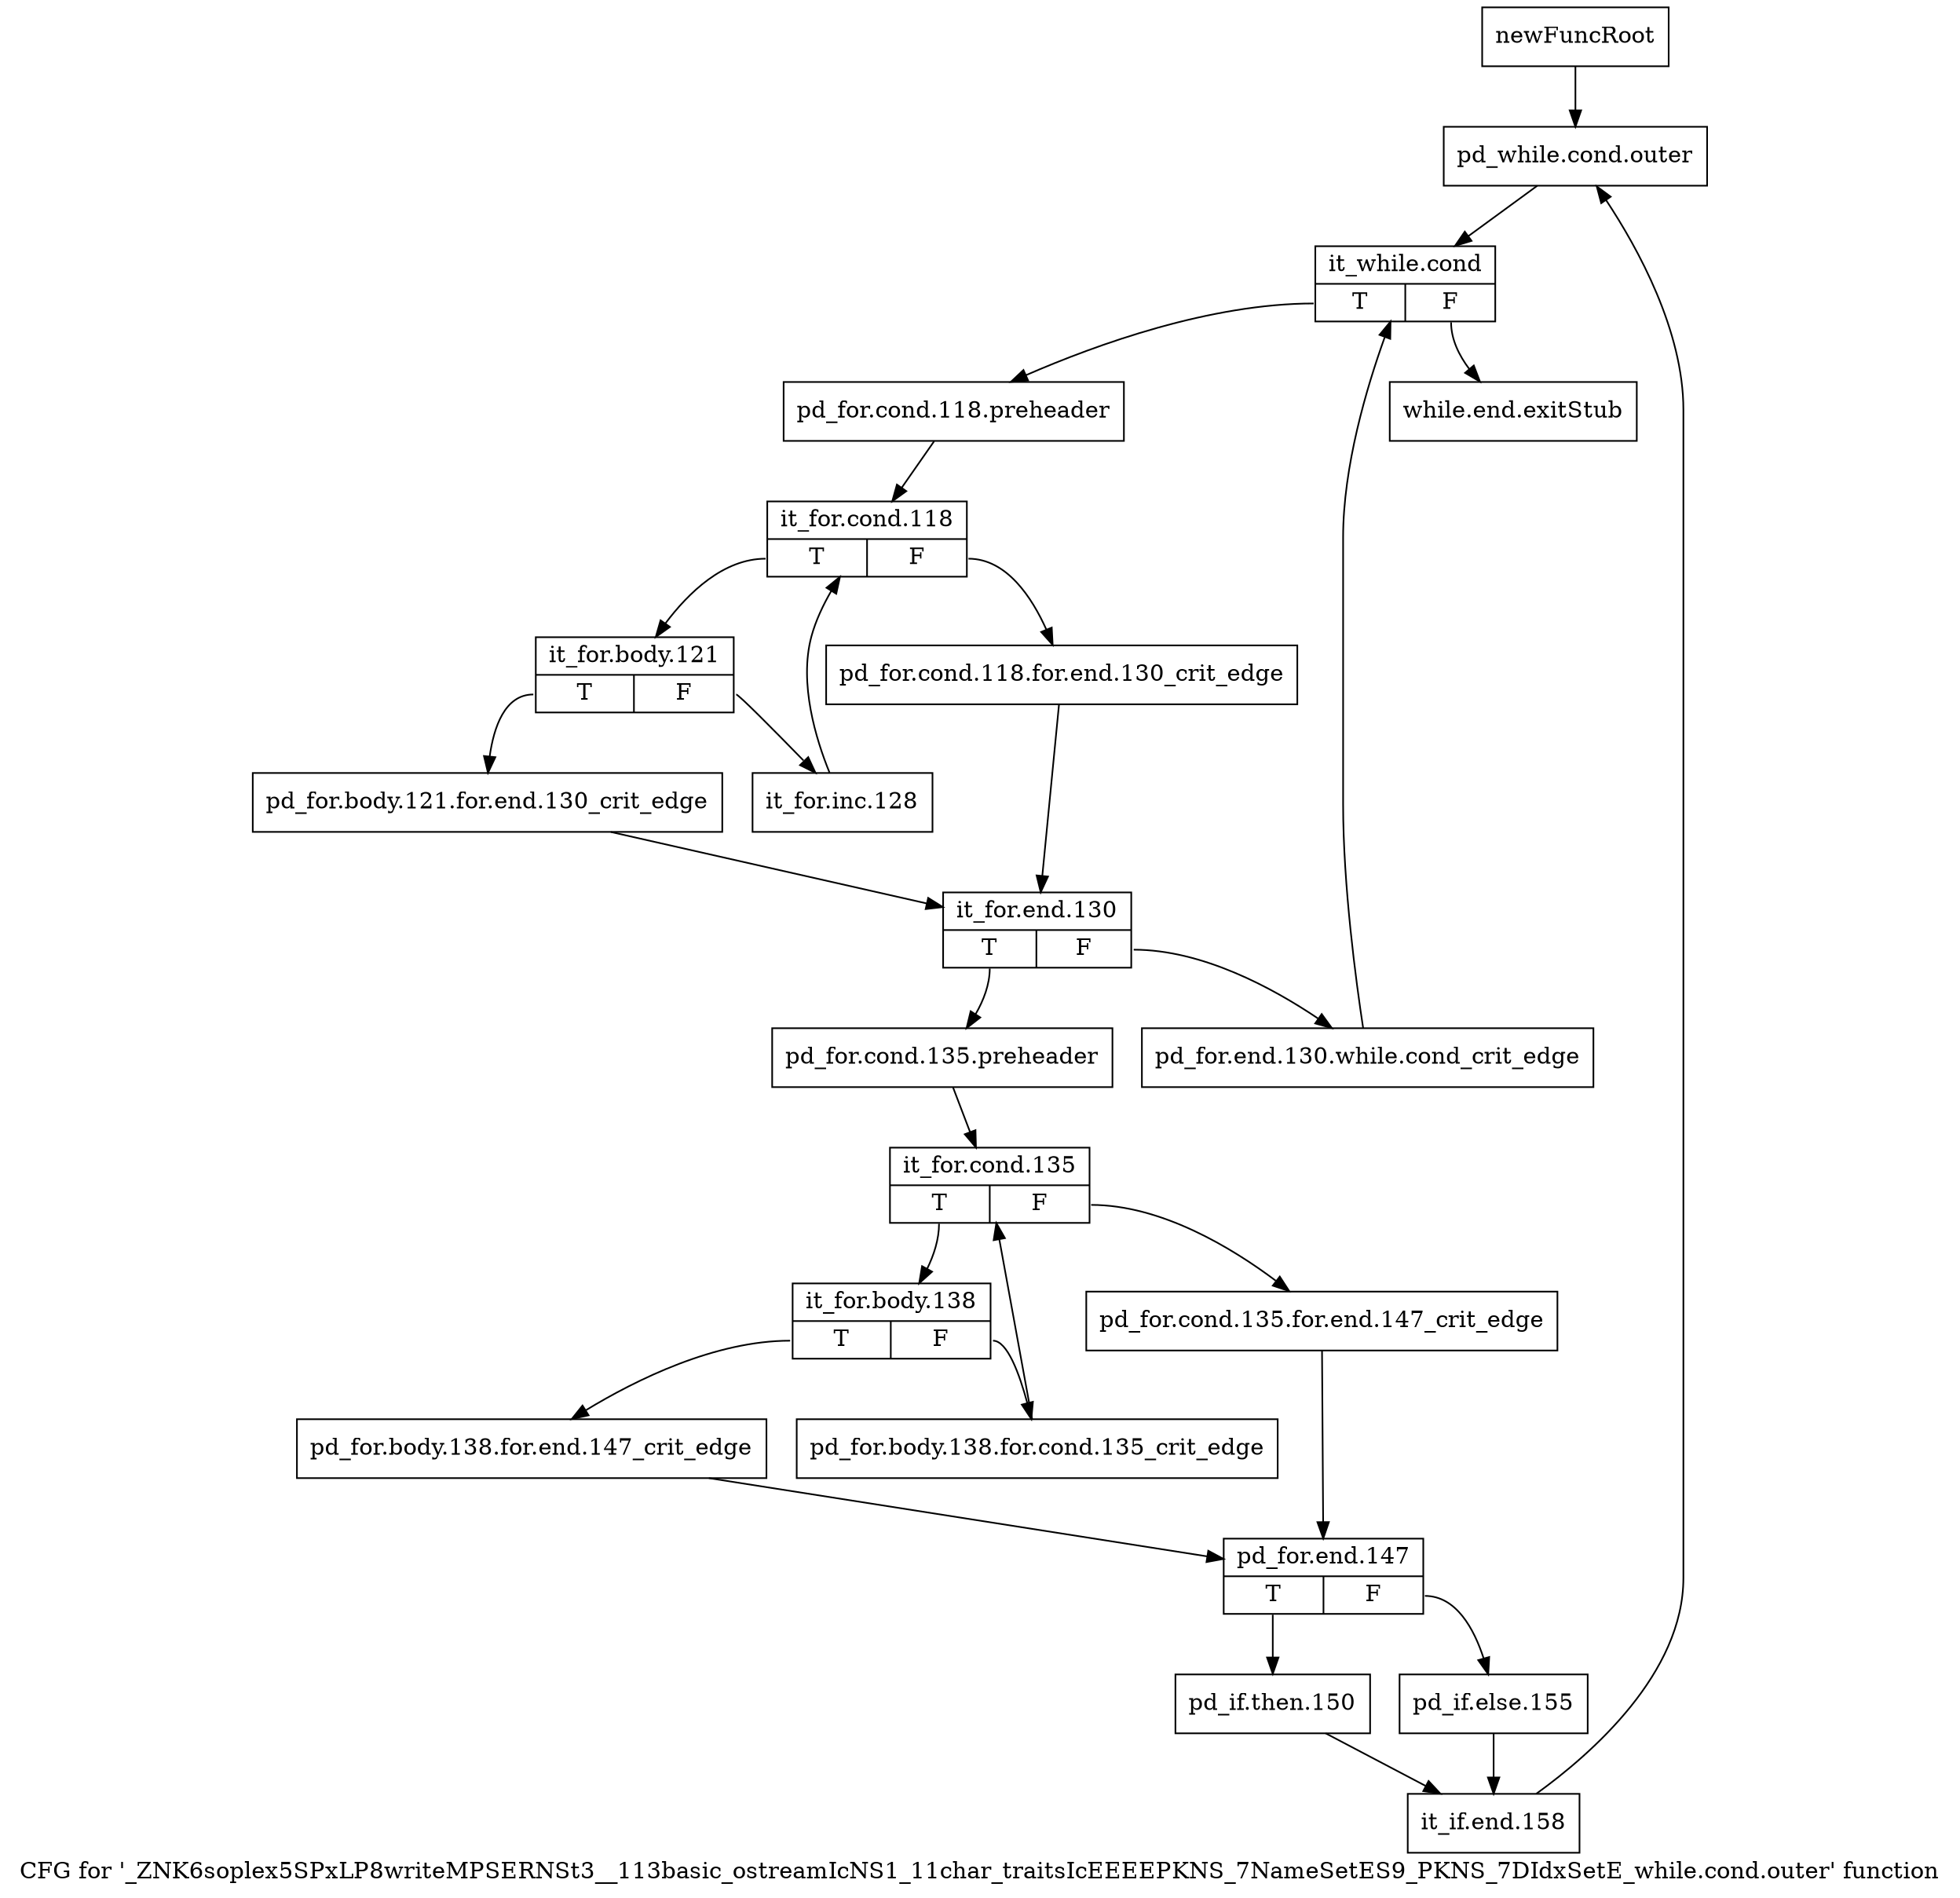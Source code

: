 digraph "CFG for '_ZNK6soplex5SPxLP8writeMPSERNSt3__113basic_ostreamIcNS1_11char_traitsIcEEEEPKNS_7NameSetES9_PKNS_7DIdxSetE_while.cond.outer' function" {
	label="CFG for '_ZNK6soplex5SPxLP8writeMPSERNSt3__113basic_ostreamIcNS1_11char_traitsIcEEEEPKNS_7NameSetES9_PKNS_7DIdxSetE_while.cond.outer' function";

	Node0x2e4afa0 [shape=record,label="{newFuncRoot}"];
	Node0x2e4afa0 -> Node0x2e6e4b0;
	Node0x2e6e460 [shape=record,label="{while.end.exitStub}"];
	Node0x2e6e4b0 [shape=record,label="{pd_while.cond.outer}"];
	Node0x2e6e4b0 -> Node0x2e6e500;
	Node0x2e6e500 [shape=record,label="{it_while.cond|{<s0>T|<s1>F}}"];
	Node0x2e6e500:s0 -> Node0x2e6e550;
	Node0x2e6e500:s1 -> Node0x2e6e460;
	Node0x2e6e550 [shape=record,label="{pd_for.cond.118.preheader}"];
	Node0x2e6e550 -> Node0x2e6e5a0;
	Node0x2e6e5a0 [shape=record,label="{it_for.cond.118|{<s0>T|<s1>F}}"];
	Node0x2e6e5a0:s0 -> Node0x2e6e640;
	Node0x2e6e5a0:s1 -> Node0x2e6e5f0;
	Node0x2e6e5f0 [shape=record,label="{pd_for.cond.118.for.end.130_crit_edge}"];
	Node0x2e6e5f0 -> Node0x2e6e730;
	Node0x2e6e640 [shape=record,label="{it_for.body.121|{<s0>T|<s1>F}}"];
	Node0x2e6e640:s0 -> Node0x2e6e6e0;
	Node0x2e6e640:s1 -> Node0x2e6e690;
	Node0x2e6e690 [shape=record,label="{it_for.inc.128}"];
	Node0x2e6e690 -> Node0x2e6e5a0;
	Node0x2e6e6e0 [shape=record,label="{pd_for.body.121.for.end.130_crit_edge}"];
	Node0x2e6e6e0 -> Node0x2e6e730;
	Node0x2e6e730 [shape=record,label="{it_for.end.130|{<s0>T|<s1>F}}"];
	Node0x2e6e730:s0 -> Node0x2e6e7d0;
	Node0x2e6e730:s1 -> Node0x2e6e780;
	Node0x2e6e780 [shape=record,label="{pd_for.end.130.while.cond_crit_edge}"];
	Node0x2e6e780 -> Node0x2e6e500;
	Node0x2e6e7d0 [shape=record,label="{pd_for.cond.135.preheader}"];
	Node0x2e6e7d0 -> Node0x2e6e820;
	Node0x2e6e820 [shape=record,label="{it_for.cond.135|{<s0>T|<s1>F}}"];
	Node0x2e6e820:s0 -> Node0x2e6e8c0;
	Node0x2e6e820:s1 -> Node0x2e6e870;
	Node0x2e6e870 [shape=record,label="{pd_for.cond.135.for.end.147_crit_edge}"];
	Node0x2e6e870 -> Node0x2e6e9b0;
	Node0x2e6e8c0 [shape=record,label="{it_for.body.138|{<s0>T|<s1>F}}"];
	Node0x2e6e8c0:s0 -> Node0x2e6e960;
	Node0x2e6e8c0:s1 -> Node0x2e6e910;
	Node0x2e6e910 [shape=record,label="{pd_for.body.138.for.cond.135_crit_edge}"];
	Node0x2e6e910 -> Node0x2e6e820;
	Node0x2e6e960 [shape=record,label="{pd_for.body.138.for.end.147_crit_edge}"];
	Node0x2e6e960 -> Node0x2e6e9b0;
	Node0x2e6e9b0 [shape=record,label="{pd_for.end.147|{<s0>T|<s1>F}}"];
	Node0x2e6e9b0:s0 -> Node0x2e6ea50;
	Node0x2e6e9b0:s1 -> Node0x2e6ea00;
	Node0x2e6ea00 [shape=record,label="{pd_if.else.155}"];
	Node0x2e6ea00 -> Node0x2e6eaa0;
	Node0x2e6ea50 [shape=record,label="{pd_if.then.150}"];
	Node0x2e6ea50 -> Node0x2e6eaa0;
	Node0x2e6eaa0 [shape=record,label="{it_if.end.158}"];
	Node0x2e6eaa0 -> Node0x2e6e4b0;
}
